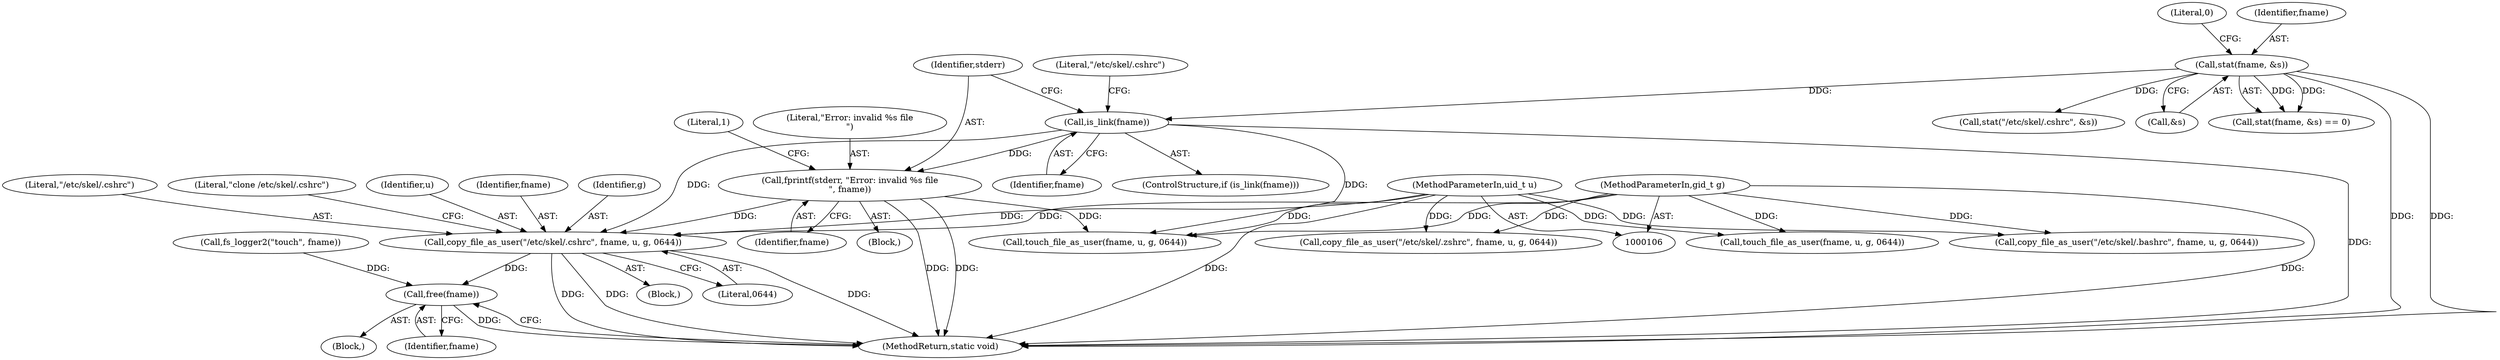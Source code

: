 digraph "0_firejail_903fd8a0789ca3cc3c21d84cd0282481515592ef_1@API" {
"1000215" [label="(Call,copy_file_as_user(\"/etc/skel/.cshrc\", fname, u, g, 0644))"];
"1000198" [label="(Call,is_link(fname))"];
"1000191" [label="(Call,stat(fname, &s))"];
"1000201" [label="(Call,fprintf(stderr, \"Error: invalid %s file\n\", fname))"];
"1000108" [label="(MethodParameterIn,uid_t u)"];
"1000109" [label="(MethodParameterIn,gid_t g)"];
"1000233" [label="(Call,free(fname))"];
"1000195" [label="(Literal,0)"];
"1000285" [label="(MethodReturn,static void)"];
"1000199" [label="(Identifier,fname)"];
"1000153" [label="(Call,copy_file_as_user(\"/etc/skel/.zshrc\", fname, u, g, 0644))"];
"1000210" [label="(Literal,\"/etc/skel/.cshrc\")"];
"1000206" [label="(Literal,1)"];
"1000163" [label="(Call,touch_file_as_user(fname, u, g, 0644))"];
"1000233" [label="(Call,free(fname))"];
"1000198" [label="(Call,is_link(fname))"];
"1000216" [label="(Literal,\"/etc/skel/.cshrc\")"];
"1000214" [label="(Block,)"];
"1000209" [label="(Call,stat(\"/etc/skel/.cshrc\", &s))"];
"1000222" [label="(Literal,\"clone /etc/skel/.cshrc\")"];
"1000203" [label="(Literal,\"Error: invalid %s file\n\")"];
"1000225" [label="(Call,touch_file_as_user(fname, u, g, 0644))"];
"1000275" [label="(Call,copy_file_as_user(\"/etc/skel/.bashrc\", fname, u, g, 0644))"];
"1000218" [label="(Identifier,u)"];
"1000197" [label="(ControlStructure,if (is_link(fname)))"];
"1000215" [label="(Call,copy_file_as_user(\"/etc/skel/.cshrc\", fname, u, g, 0644))"];
"1000193" [label="(Call,&s)"];
"1000234" [label="(Identifier,fname)"];
"1000230" [label="(Call,fs_logger2(\"touch\", fname))"];
"1000190" [label="(Call,stat(fname, &s) == 0)"];
"1000204" [label="(Identifier,fname)"];
"1000217" [label="(Identifier,fname)"];
"1000219" [label="(Identifier,g)"];
"1000200" [label="(Block,)"];
"1000220" [label="(Literal,0644)"];
"1000176" [label="(Block,)"];
"1000202" [label="(Identifier,stderr)"];
"1000201" [label="(Call,fprintf(stderr, \"Error: invalid %s file\n\", fname))"];
"1000192" [label="(Identifier,fname)"];
"1000109" [label="(MethodParameterIn,gid_t g)"];
"1000108" [label="(MethodParameterIn,uid_t u)"];
"1000191" [label="(Call,stat(fname, &s))"];
"1000215" -> "1000214"  [label="AST: "];
"1000215" -> "1000220"  [label="CFG: "];
"1000216" -> "1000215"  [label="AST: "];
"1000217" -> "1000215"  [label="AST: "];
"1000218" -> "1000215"  [label="AST: "];
"1000219" -> "1000215"  [label="AST: "];
"1000220" -> "1000215"  [label="AST: "];
"1000222" -> "1000215"  [label="CFG: "];
"1000215" -> "1000285"  [label="DDG: "];
"1000215" -> "1000285"  [label="DDG: "];
"1000215" -> "1000285"  [label="DDG: "];
"1000198" -> "1000215"  [label="DDG: "];
"1000201" -> "1000215"  [label="DDG: "];
"1000108" -> "1000215"  [label="DDG: "];
"1000109" -> "1000215"  [label="DDG: "];
"1000215" -> "1000233"  [label="DDG: "];
"1000198" -> "1000197"  [label="AST: "];
"1000198" -> "1000199"  [label="CFG: "];
"1000199" -> "1000198"  [label="AST: "];
"1000202" -> "1000198"  [label="CFG: "];
"1000210" -> "1000198"  [label="CFG: "];
"1000198" -> "1000285"  [label="DDG: "];
"1000191" -> "1000198"  [label="DDG: "];
"1000198" -> "1000201"  [label="DDG: "];
"1000198" -> "1000225"  [label="DDG: "];
"1000191" -> "1000190"  [label="AST: "];
"1000191" -> "1000193"  [label="CFG: "];
"1000192" -> "1000191"  [label="AST: "];
"1000193" -> "1000191"  [label="AST: "];
"1000195" -> "1000191"  [label="CFG: "];
"1000191" -> "1000285"  [label="DDG: "];
"1000191" -> "1000285"  [label="DDG: "];
"1000191" -> "1000190"  [label="DDG: "];
"1000191" -> "1000190"  [label="DDG: "];
"1000191" -> "1000209"  [label="DDG: "];
"1000201" -> "1000200"  [label="AST: "];
"1000201" -> "1000204"  [label="CFG: "];
"1000202" -> "1000201"  [label="AST: "];
"1000203" -> "1000201"  [label="AST: "];
"1000204" -> "1000201"  [label="AST: "];
"1000206" -> "1000201"  [label="CFG: "];
"1000201" -> "1000285"  [label="DDG: "];
"1000201" -> "1000285"  [label="DDG: "];
"1000201" -> "1000225"  [label="DDG: "];
"1000108" -> "1000106"  [label="AST: "];
"1000108" -> "1000285"  [label="DDG: "];
"1000108" -> "1000153"  [label="DDG: "];
"1000108" -> "1000163"  [label="DDG: "];
"1000108" -> "1000225"  [label="DDG: "];
"1000108" -> "1000275"  [label="DDG: "];
"1000109" -> "1000106"  [label="AST: "];
"1000109" -> "1000285"  [label="DDG: "];
"1000109" -> "1000153"  [label="DDG: "];
"1000109" -> "1000163"  [label="DDG: "];
"1000109" -> "1000225"  [label="DDG: "];
"1000109" -> "1000275"  [label="DDG: "];
"1000233" -> "1000176"  [label="AST: "];
"1000233" -> "1000234"  [label="CFG: "];
"1000234" -> "1000233"  [label="AST: "];
"1000285" -> "1000233"  [label="CFG: "];
"1000233" -> "1000285"  [label="DDG: "];
"1000230" -> "1000233"  [label="DDG: "];
}

